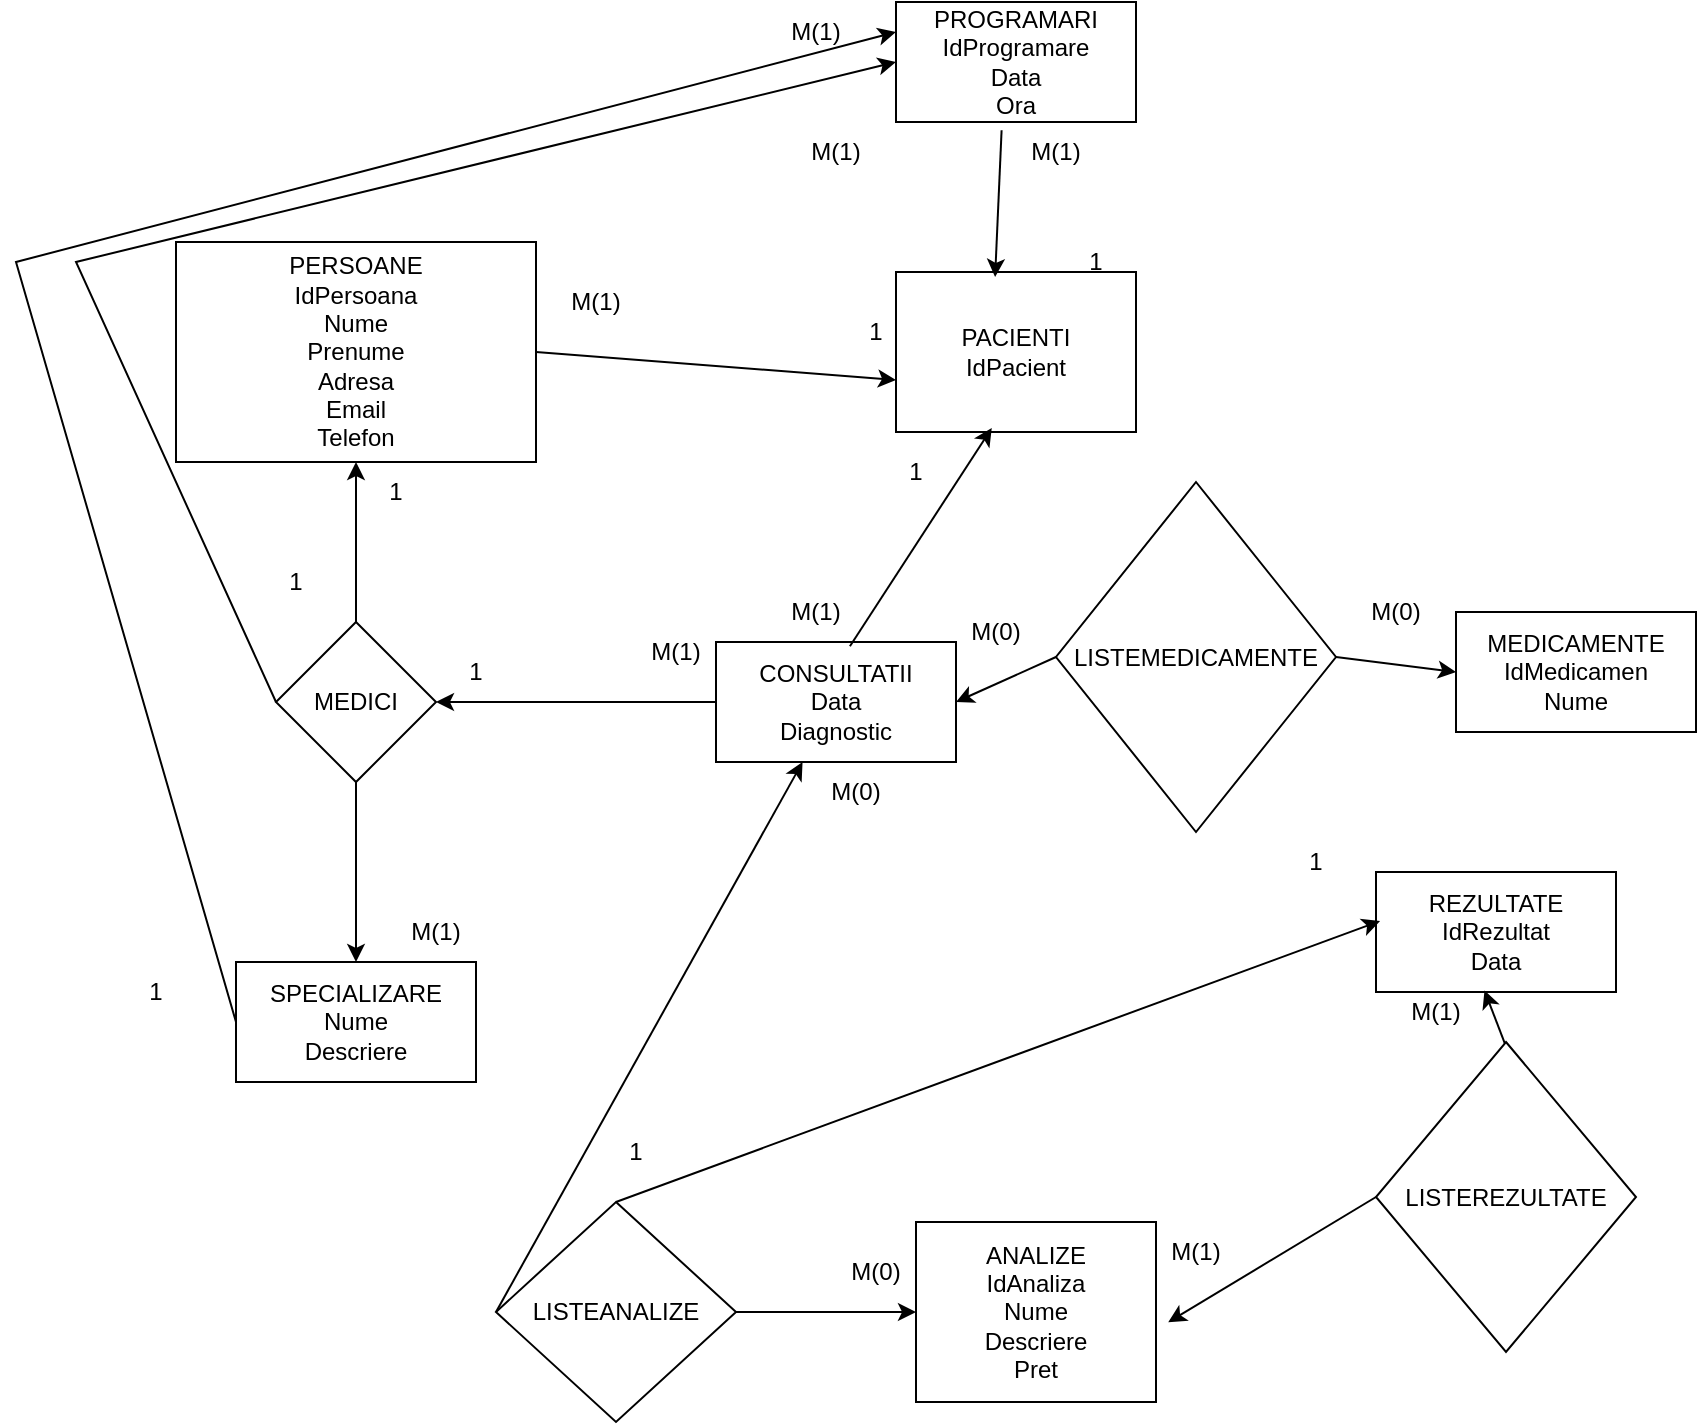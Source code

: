 <mxfile version="21.0.10" type="github">
  <diagram name="Page-1" id="xQe_PqWCy_C0BTVjJfYO">
    <mxGraphModel dx="1348" dy="657" grid="1" gridSize="10" guides="1" tooltips="1" connect="1" arrows="1" fold="1" page="1" pageScale="1" pageWidth="850" pageHeight="1100" math="0" shadow="0">
      <root>
        <mxCell id="0" />
        <mxCell id="1" parent="0" />
        <mxCell id="_dcunJNgSEMukH39nl9C-8" value="PERSOANE&lt;br&gt;IdPersoana&lt;br&gt;Nume&lt;br&gt;Prenume&lt;br&gt;Adresa&lt;br&gt;Email&lt;br&gt;Telefon" style="rounded=0;whiteSpace=wrap;html=1;" parent="1" vertex="1">
          <mxGeometry x="90" y="130" width="180" height="110" as="geometry" />
        </mxCell>
        <mxCell id="_dcunJNgSEMukH39nl9C-10" value="SPECIALIZARE&lt;br&gt;Nume&lt;br&gt;Descriere" style="rounded=0;whiteSpace=wrap;html=1;" parent="1" vertex="1">
          <mxGeometry x="120" y="490" width="120" height="60" as="geometry" />
        </mxCell>
        <mxCell id="_dcunJNgSEMukH39nl9C-11" value="PACIENTI&lt;br&gt;IdPacient" style="rounded=0;whiteSpace=wrap;html=1;" parent="1" vertex="1">
          <mxGeometry x="450" y="145" width="120" height="80" as="geometry" />
        </mxCell>
        <mxCell id="_dcunJNgSEMukH39nl9C-14" value="" style="edgeStyle=orthogonalEdgeStyle;rounded=0;orthogonalLoop=1;jettySize=auto;html=1;" parent="1" source="_dcunJNgSEMukH39nl9C-12" target="_dcunJNgSEMukH39nl9C-8" edge="1">
          <mxGeometry relative="1" as="geometry" />
        </mxCell>
        <mxCell id="_dcunJNgSEMukH39nl9C-16" value="" style="edgeStyle=orthogonalEdgeStyle;rounded=0;orthogonalLoop=1;jettySize=auto;html=1;" parent="1" source="_dcunJNgSEMukH39nl9C-12" target="_dcunJNgSEMukH39nl9C-10" edge="1">
          <mxGeometry relative="1" as="geometry" />
        </mxCell>
        <mxCell id="_dcunJNgSEMukH39nl9C-12" value="MEDICI" style="rhombus;whiteSpace=wrap;html=1;" parent="1" vertex="1">
          <mxGeometry x="140" y="320" width="80" height="80" as="geometry" />
        </mxCell>
        <mxCell id="_dcunJNgSEMukH39nl9C-15" value="1" style="text;html=1;strokeColor=none;fillColor=none;align=center;verticalAlign=middle;whiteSpace=wrap;rounded=0;" parent="1" vertex="1">
          <mxGeometry x="170" y="240" width="60" height="30" as="geometry" />
        </mxCell>
        <mxCell id="_dcunJNgSEMukH39nl9C-17" value="M(1)" style="text;html=1;strokeColor=none;fillColor=none;align=center;verticalAlign=middle;whiteSpace=wrap;rounded=0;" parent="1" vertex="1">
          <mxGeometry x="190" y="460" width="60" height="30" as="geometry" />
        </mxCell>
        <mxCell id="_dcunJNgSEMukH39nl9C-18" value="PROGRAMARI&lt;br&gt;IdProgramare&lt;br&gt;Data&lt;br&gt;Ora" style="rounded=0;whiteSpace=wrap;html=1;" parent="1" vertex="1">
          <mxGeometry x="450" y="10" width="120" height="60" as="geometry" />
        </mxCell>
        <mxCell id="_dcunJNgSEMukH39nl9C-19" value="CONSULTATII&lt;br&gt;Data&lt;br&gt;Diagnostic&lt;br&gt;" style="rounded=0;whiteSpace=wrap;html=1;" parent="1" vertex="1">
          <mxGeometry x="360" y="330" width="120" height="60" as="geometry" />
        </mxCell>
        <mxCell id="_dcunJNgSEMukH39nl9C-20" value="MEDICAMENTE&lt;br&gt;IdMedicamen&lt;br&gt;Nume" style="rounded=0;whiteSpace=wrap;html=1;" parent="1" vertex="1">
          <mxGeometry x="730" y="315" width="120" height="60" as="geometry" />
        </mxCell>
        <mxCell id="_dcunJNgSEMukH39nl9C-21" value="ANALIZE&lt;br&gt;IdAnaliza&lt;br&gt;Nume&lt;br&gt;Descriere&lt;br&gt;Pret" style="rounded=0;whiteSpace=wrap;html=1;" parent="1" vertex="1">
          <mxGeometry x="460" y="620" width="120" height="90" as="geometry" />
        </mxCell>
        <mxCell id="_dcunJNgSEMukH39nl9C-22" value="REZULTATE&lt;br&gt;IdRezultat&lt;br&gt;Data" style="rounded=0;whiteSpace=wrap;html=1;" parent="1" vertex="1">
          <mxGeometry x="690" y="445" width="120" height="60" as="geometry" />
        </mxCell>
        <mxCell id="_dcunJNgSEMukH39nl9C-27" value="1" style="text;html=1;strokeColor=none;fillColor=none;align=center;verticalAlign=middle;whiteSpace=wrap;rounded=0;" parent="1" vertex="1">
          <mxGeometry x="410" y="160" width="60" height="30" as="geometry" />
        </mxCell>
        <mxCell id="_dcunJNgSEMukH39nl9C-31" value="" style="endArrow=classic;html=1;rounded=0;exitX=1;exitY=0.5;exitDx=0;exitDy=0;entryX=0;entryY=0.675;entryDx=0;entryDy=0;entryPerimeter=0;" parent="1" source="_dcunJNgSEMukH39nl9C-8" target="_dcunJNgSEMukH39nl9C-11" edge="1">
          <mxGeometry width="50" height="50" relative="1" as="geometry">
            <mxPoint x="270" y="185" as="sourcePoint" />
            <mxPoint x="300" y="265" as="targetPoint" />
          </mxGeometry>
        </mxCell>
        <mxCell id="_dcunJNgSEMukH39nl9C-32" value="M(1)" style="text;html=1;strokeColor=none;fillColor=none;align=center;verticalAlign=middle;whiteSpace=wrap;rounded=0;" parent="1" vertex="1">
          <mxGeometry x="270" y="145" width="60" height="30" as="geometry" />
        </mxCell>
        <mxCell id="_dcunJNgSEMukH39nl9C-34" value="" style="endArrow=classic;html=1;rounded=0;entryX=1;entryY=0.5;entryDx=0;entryDy=0;exitX=0;exitY=0.5;exitDx=0;exitDy=0;" parent="1" source="_dcunJNgSEMukH39nl9C-19" target="_dcunJNgSEMukH39nl9C-12" edge="1">
          <mxGeometry width="50" height="50" relative="1" as="geometry">
            <mxPoint x="310" y="375" as="sourcePoint" />
            <mxPoint x="260" y="325" as="targetPoint" />
          </mxGeometry>
        </mxCell>
        <mxCell id="_dcunJNgSEMukH39nl9C-35" value="M(1)" style="text;html=1;strokeColor=none;fillColor=none;align=center;verticalAlign=middle;whiteSpace=wrap;rounded=0;" parent="1" vertex="1">
          <mxGeometry x="570" y="620" width="60" height="30" as="geometry" />
        </mxCell>
        <mxCell id="_dcunJNgSEMukH39nl9C-36" value="1" style="text;html=1;strokeColor=none;fillColor=none;align=center;verticalAlign=middle;whiteSpace=wrap;rounded=0;" parent="1" vertex="1">
          <mxGeometry x="210" y="330" width="60" height="30" as="geometry" />
        </mxCell>
        <mxCell id="_dcunJNgSEMukH39nl9C-37" value="LISTEMEDICAMENTE" style="rhombus;whiteSpace=wrap;html=1;" parent="1" vertex="1">
          <mxGeometry x="530" y="250" width="140" height="175" as="geometry" />
        </mxCell>
        <mxCell id="_dcunJNgSEMukH39nl9C-38" value="" style="endArrow=classic;html=1;rounded=0;exitX=1;exitY=0.5;exitDx=0;exitDy=0;entryX=0;entryY=0.5;entryDx=0;entryDy=0;" parent="1" source="_dcunJNgSEMukH39nl9C-37" target="_dcunJNgSEMukH39nl9C-20" edge="1">
          <mxGeometry width="50" height="50" relative="1" as="geometry">
            <mxPoint x="660" y="420" as="sourcePoint" />
            <mxPoint x="710" y="370" as="targetPoint" />
          </mxGeometry>
        </mxCell>
        <mxCell id="_dcunJNgSEMukH39nl9C-39" value="" style="endArrow=classic;html=1;rounded=0;entryX=1;entryY=0.5;entryDx=0;entryDy=0;exitX=0;exitY=0.5;exitDx=0;exitDy=0;" parent="1" source="_dcunJNgSEMukH39nl9C-37" target="_dcunJNgSEMukH39nl9C-19" edge="1">
          <mxGeometry width="50" height="50" relative="1" as="geometry">
            <mxPoint x="660" y="420" as="sourcePoint" />
            <mxPoint x="710" y="370" as="targetPoint" />
          </mxGeometry>
        </mxCell>
        <mxCell id="_dcunJNgSEMukH39nl9C-40" value="M(0)" style="text;html=1;strokeColor=none;fillColor=none;align=center;verticalAlign=middle;whiteSpace=wrap;rounded=0;" parent="1" vertex="1">
          <mxGeometry x="470" y="310" width="60" height="30" as="geometry" />
        </mxCell>
        <mxCell id="_dcunJNgSEMukH39nl9C-41" value="M(0)" style="text;html=1;strokeColor=none;fillColor=none;align=center;verticalAlign=middle;whiteSpace=wrap;rounded=0;" parent="1" vertex="1">
          <mxGeometry x="670" y="300" width="60" height="30" as="geometry" />
        </mxCell>
        <mxCell id="_dcunJNgSEMukH39nl9C-42" value="LISTEANALIZE" style="rhombus;whiteSpace=wrap;html=1;" parent="1" vertex="1">
          <mxGeometry x="250" y="610" width="120" height="110" as="geometry" />
        </mxCell>
        <mxCell id="_dcunJNgSEMukH39nl9C-45" value="" style="endArrow=classic;html=1;rounded=0;exitX=0;exitY=0.5;exitDx=0;exitDy=0;" parent="1" source="_dcunJNgSEMukH39nl9C-42" target="_dcunJNgSEMukH39nl9C-19" edge="1">
          <mxGeometry width="50" height="50" relative="1" as="geometry">
            <mxPoint x="160" y="640" as="sourcePoint" />
            <mxPoint x="210" y="590" as="targetPoint" />
          </mxGeometry>
        </mxCell>
        <mxCell id="_dcunJNgSEMukH39nl9C-46" value="" style="endArrow=classic;html=1;rounded=0;exitX=1;exitY=0.5;exitDx=0;exitDy=0;" parent="1" source="_dcunJNgSEMukH39nl9C-42" target="_dcunJNgSEMukH39nl9C-21" edge="1">
          <mxGeometry width="50" height="50" relative="1" as="geometry">
            <mxPoint x="380" y="620" as="sourcePoint" />
            <mxPoint x="430" y="570" as="targetPoint" />
          </mxGeometry>
        </mxCell>
        <mxCell id="_dcunJNgSEMukH39nl9C-47" value="M(0)" style="text;html=1;strokeColor=none;fillColor=none;align=center;verticalAlign=middle;whiteSpace=wrap;rounded=0;" parent="1" vertex="1">
          <mxGeometry x="400" y="390" width="60" height="30" as="geometry" />
        </mxCell>
        <mxCell id="_dcunJNgSEMukH39nl9C-48" value="M(0)" style="text;html=1;strokeColor=none;fillColor=none;align=center;verticalAlign=middle;whiteSpace=wrap;rounded=0;" parent="1" vertex="1">
          <mxGeometry x="410" y="630" width="60" height="30" as="geometry" />
        </mxCell>
        <mxCell id="_dcunJNgSEMukH39nl9C-49" value="" style="endArrow=classic;html=1;rounded=0;exitX=0.5;exitY=0;exitDx=0;exitDy=0;entryX=0.017;entryY=0.408;entryDx=0;entryDy=0;entryPerimeter=0;" parent="1" source="_dcunJNgSEMukH39nl9C-42" target="_dcunJNgSEMukH39nl9C-22" edge="1">
          <mxGeometry width="50" height="50" relative="1" as="geometry">
            <mxPoint x="630" y="510" as="sourcePoint" />
            <mxPoint x="680" y="460" as="targetPoint" />
          </mxGeometry>
        </mxCell>
        <mxCell id="_dcunJNgSEMukH39nl9C-50" value="1" style="text;html=1;strokeColor=none;fillColor=none;align=center;verticalAlign=middle;whiteSpace=wrap;rounded=0;" parent="1" vertex="1">
          <mxGeometry x="290" y="570" width="60" height="30" as="geometry" />
        </mxCell>
        <mxCell id="_dcunJNgSEMukH39nl9C-53" value="" style="endArrow=classic;html=1;rounded=0;entryX=0.399;entryY=0.975;entryDx=0;entryDy=0;entryPerimeter=0;exitX=0.558;exitY=0.036;exitDx=0;exitDy=0;exitPerimeter=0;" parent="1" source="_dcunJNgSEMukH39nl9C-19" target="_dcunJNgSEMukH39nl9C-11" edge="1">
          <mxGeometry width="50" height="50" relative="1" as="geometry">
            <mxPoint x="630" y="410" as="sourcePoint" />
            <mxPoint x="680" y="360" as="targetPoint" />
          </mxGeometry>
        </mxCell>
        <mxCell id="_dcunJNgSEMukH39nl9C-54" value="" style="endArrow=classic;html=1;rounded=0;exitX=0.44;exitY=1.069;exitDx=0;exitDy=0;exitPerimeter=0;entryX=0.413;entryY=0.031;entryDx=0;entryDy=0;entryPerimeter=0;" parent="1" source="_dcunJNgSEMukH39nl9C-18" target="_dcunJNgSEMukH39nl9C-11" edge="1">
          <mxGeometry width="50" height="50" relative="1" as="geometry">
            <mxPoint x="630" y="200" as="sourcePoint" />
            <mxPoint x="680" y="150" as="targetPoint" />
          </mxGeometry>
        </mxCell>
        <mxCell id="_dcunJNgSEMukH39nl9C-55" value="1" style="text;html=1;strokeColor=none;fillColor=none;align=center;verticalAlign=middle;whiteSpace=wrap;rounded=0;" parent="1" vertex="1">
          <mxGeometry x="430" y="230" width="60" height="30" as="geometry" />
        </mxCell>
        <mxCell id="_dcunJNgSEMukH39nl9C-56" value="M(1)" style="text;html=1;strokeColor=none;fillColor=none;align=center;verticalAlign=middle;whiteSpace=wrap;rounded=0;" parent="1" vertex="1">
          <mxGeometry x="500" y="70" width="60" height="30" as="geometry" />
        </mxCell>
        <mxCell id="_dcunJNgSEMukH39nl9C-57" value="M(1)" style="text;html=1;strokeColor=none;fillColor=none;align=center;verticalAlign=middle;whiteSpace=wrap;rounded=0;" parent="1" vertex="1">
          <mxGeometry x="380" y="300" width="60" height="30" as="geometry" />
        </mxCell>
        <mxCell id="_dcunJNgSEMukH39nl9C-58" value="1" style="text;html=1;strokeColor=none;fillColor=none;align=center;verticalAlign=middle;whiteSpace=wrap;rounded=0;" parent="1" vertex="1">
          <mxGeometry x="520" y="125" width="60" height="30" as="geometry" />
        </mxCell>
        <mxCell id="w1ECHWN6NfRj8slIh9HD-2" value="" style="endArrow=classic;html=1;rounded=0;entryX=1.051;entryY=0.557;entryDx=0;entryDy=0;entryPerimeter=0;exitX=0;exitY=0.5;exitDx=0;exitDy=0;" edge="1" parent="1" source="w1ECHWN6NfRj8slIh9HD-11" target="_dcunJNgSEMukH39nl9C-21">
          <mxGeometry width="50" height="50" relative="1" as="geometry">
            <mxPoint x="677.0" y="596.84" as="sourcePoint" />
            <mxPoint x="690" y="670" as="targetPoint" />
          </mxGeometry>
        </mxCell>
        <mxCell id="w1ECHWN6NfRj8slIh9HD-3" value="M(1)" style="text;html=1;strokeColor=none;fillColor=none;align=center;verticalAlign=middle;whiteSpace=wrap;rounded=0;" vertex="1" parent="1">
          <mxGeometry x="310" y="320" width="60" height="30" as="geometry" />
        </mxCell>
        <mxCell id="w1ECHWN6NfRj8slIh9HD-4" value="1" style="text;html=1;strokeColor=none;fillColor=none;align=center;verticalAlign=middle;whiteSpace=wrap;rounded=0;" vertex="1" parent="1">
          <mxGeometry x="630" y="425" width="60" height="30" as="geometry" />
        </mxCell>
        <mxCell id="w1ECHWN6NfRj8slIh9HD-7" value="" style="endArrow=classic;html=1;rounded=0;exitX=0.508;exitY=0.032;exitDx=0;exitDy=0;exitPerimeter=0;entryX=0.452;entryY=0.987;entryDx=0;entryDy=0;entryPerimeter=0;" edge="1" parent="1" source="w1ECHWN6NfRj8slIh9HD-11" target="_dcunJNgSEMukH39nl9C-22">
          <mxGeometry width="50" height="50" relative="1" as="geometry">
            <mxPoint x="724.52" y="559.64" as="sourcePoint" />
            <mxPoint x="740" y="520" as="targetPoint" />
          </mxGeometry>
        </mxCell>
        <mxCell id="w1ECHWN6NfRj8slIh9HD-9" value="M(1)" style="text;html=1;strokeColor=none;fillColor=none;align=center;verticalAlign=middle;whiteSpace=wrap;rounded=0;" vertex="1" parent="1">
          <mxGeometry x="690" y="500" width="60" height="30" as="geometry" />
        </mxCell>
        <mxCell id="w1ECHWN6NfRj8slIh9HD-11" value="LISTEREZULTATE" style="rhombus;whiteSpace=wrap;html=1;" vertex="1" parent="1">
          <mxGeometry x="690" y="530" width="130" height="155" as="geometry" />
        </mxCell>
        <mxCell id="w1ECHWN6NfRj8slIh9HD-16" value="M(1)" style="text;html=1;strokeColor=none;fillColor=none;align=center;verticalAlign=middle;whiteSpace=wrap;rounded=0;" vertex="1" parent="1">
          <mxGeometry x="380" y="10" width="60" height="30" as="geometry" />
        </mxCell>
        <mxCell id="w1ECHWN6NfRj8slIh9HD-18" value="" style="endArrow=classic;html=1;rounded=0;entryX=0;entryY=0.5;entryDx=0;entryDy=0;exitX=0;exitY=0.5;exitDx=0;exitDy=0;" edge="1" parent="1" source="_dcunJNgSEMukH39nl9C-12" target="_dcunJNgSEMukH39nl9C-18">
          <mxGeometry width="50" height="50" relative="1" as="geometry">
            <mxPoint x="140" y="360" as="sourcePoint" />
            <mxPoint x="380" y="25" as="targetPoint" />
            <Array as="points">
              <mxPoint x="40" y="140" />
            </Array>
          </mxGeometry>
        </mxCell>
        <mxCell id="w1ECHWN6NfRj8slIh9HD-19" value="1" style="text;html=1;strokeColor=none;fillColor=none;align=center;verticalAlign=middle;whiteSpace=wrap;rounded=0;" vertex="1" parent="1">
          <mxGeometry x="120" y="285" width="60" height="30" as="geometry" />
        </mxCell>
        <mxCell id="w1ECHWN6NfRj8slIh9HD-20" value="" style="endArrow=classic;html=1;rounded=0;entryX=0;entryY=0.25;entryDx=0;entryDy=0;exitX=0;exitY=0.5;exitDx=0;exitDy=0;" edge="1" parent="1" source="_dcunJNgSEMukH39nl9C-10" target="_dcunJNgSEMukH39nl9C-18">
          <mxGeometry width="50" height="50" relative="1" as="geometry">
            <mxPoint x="50" y="100" as="sourcePoint" />
            <mxPoint x="100" y="50" as="targetPoint" />
            <Array as="points">
              <mxPoint x="10" y="140" />
            </Array>
          </mxGeometry>
        </mxCell>
        <mxCell id="w1ECHWN6NfRj8slIh9HD-21" value="1" style="text;html=1;strokeColor=none;fillColor=none;align=center;verticalAlign=middle;whiteSpace=wrap;rounded=0;" vertex="1" parent="1">
          <mxGeometry x="50" y="490" width="60" height="30" as="geometry" />
        </mxCell>
        <mxCell id="w1ECHWN6NfRj8slIh9HD-22" value="M(1)" style="text;html=1;strokeColor=none;fillColor=none;align=center;verticalAlign=middle;whiteSpace=wrap;rounded=0;" vertex="1" parent="1">
          <mxGeometry x="390" y="70" width="60" height="30" as="geometry" />
        </mxCell>
      </root>
    </mxGraphModel>
  </diagram>
</mxfile>
